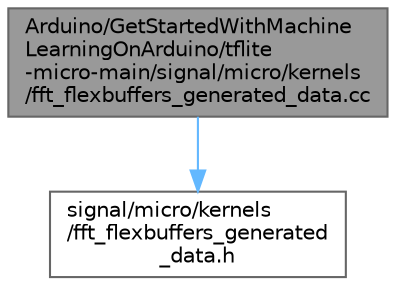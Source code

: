 digraph "Arduino/GetStartedWithMachineLearningOnArduino/tflite-micro-main/signal/micro/kernels/fft_flexbuffers_generated_data.cc"
{
 // LATEX_PDF_SIZE
  bgcolor="transparent";
  edge [fontname=Helvetica,fontsize=10,labelfontname=Helvetica,labelfontsize=10];
  node [fontname=Helvetica,fontsize=10,shape=box,height=0.2,width=0.4];
  Node1 [id="Node000001",label="Arduino/GetStartedWithMachine\lLearningOnArduino/tflite\l-micro-main/signal/micro/kernels\l/fft_flexbuffers_generated_data.cc",height=0.2,width=0.4,color="gray40", fillcolor="grey60", style="filled", fontcolor="black",tooltip=" "];
  Node1 -> Node2 [id="edge2_Node000001_Node000002",color="steelblue1",style="solid",tooltip=" "];
  Node2 [id="Node000002",label="signal/micro/kernels\l/fft_flexbuffers_generated\l_data.h",height=0.2,width=0.4,color="grey40", fillcolor="white", style="filled",URL="$fft__flexbuffers__generated__data_8h.html",tooltip=" "];
}
